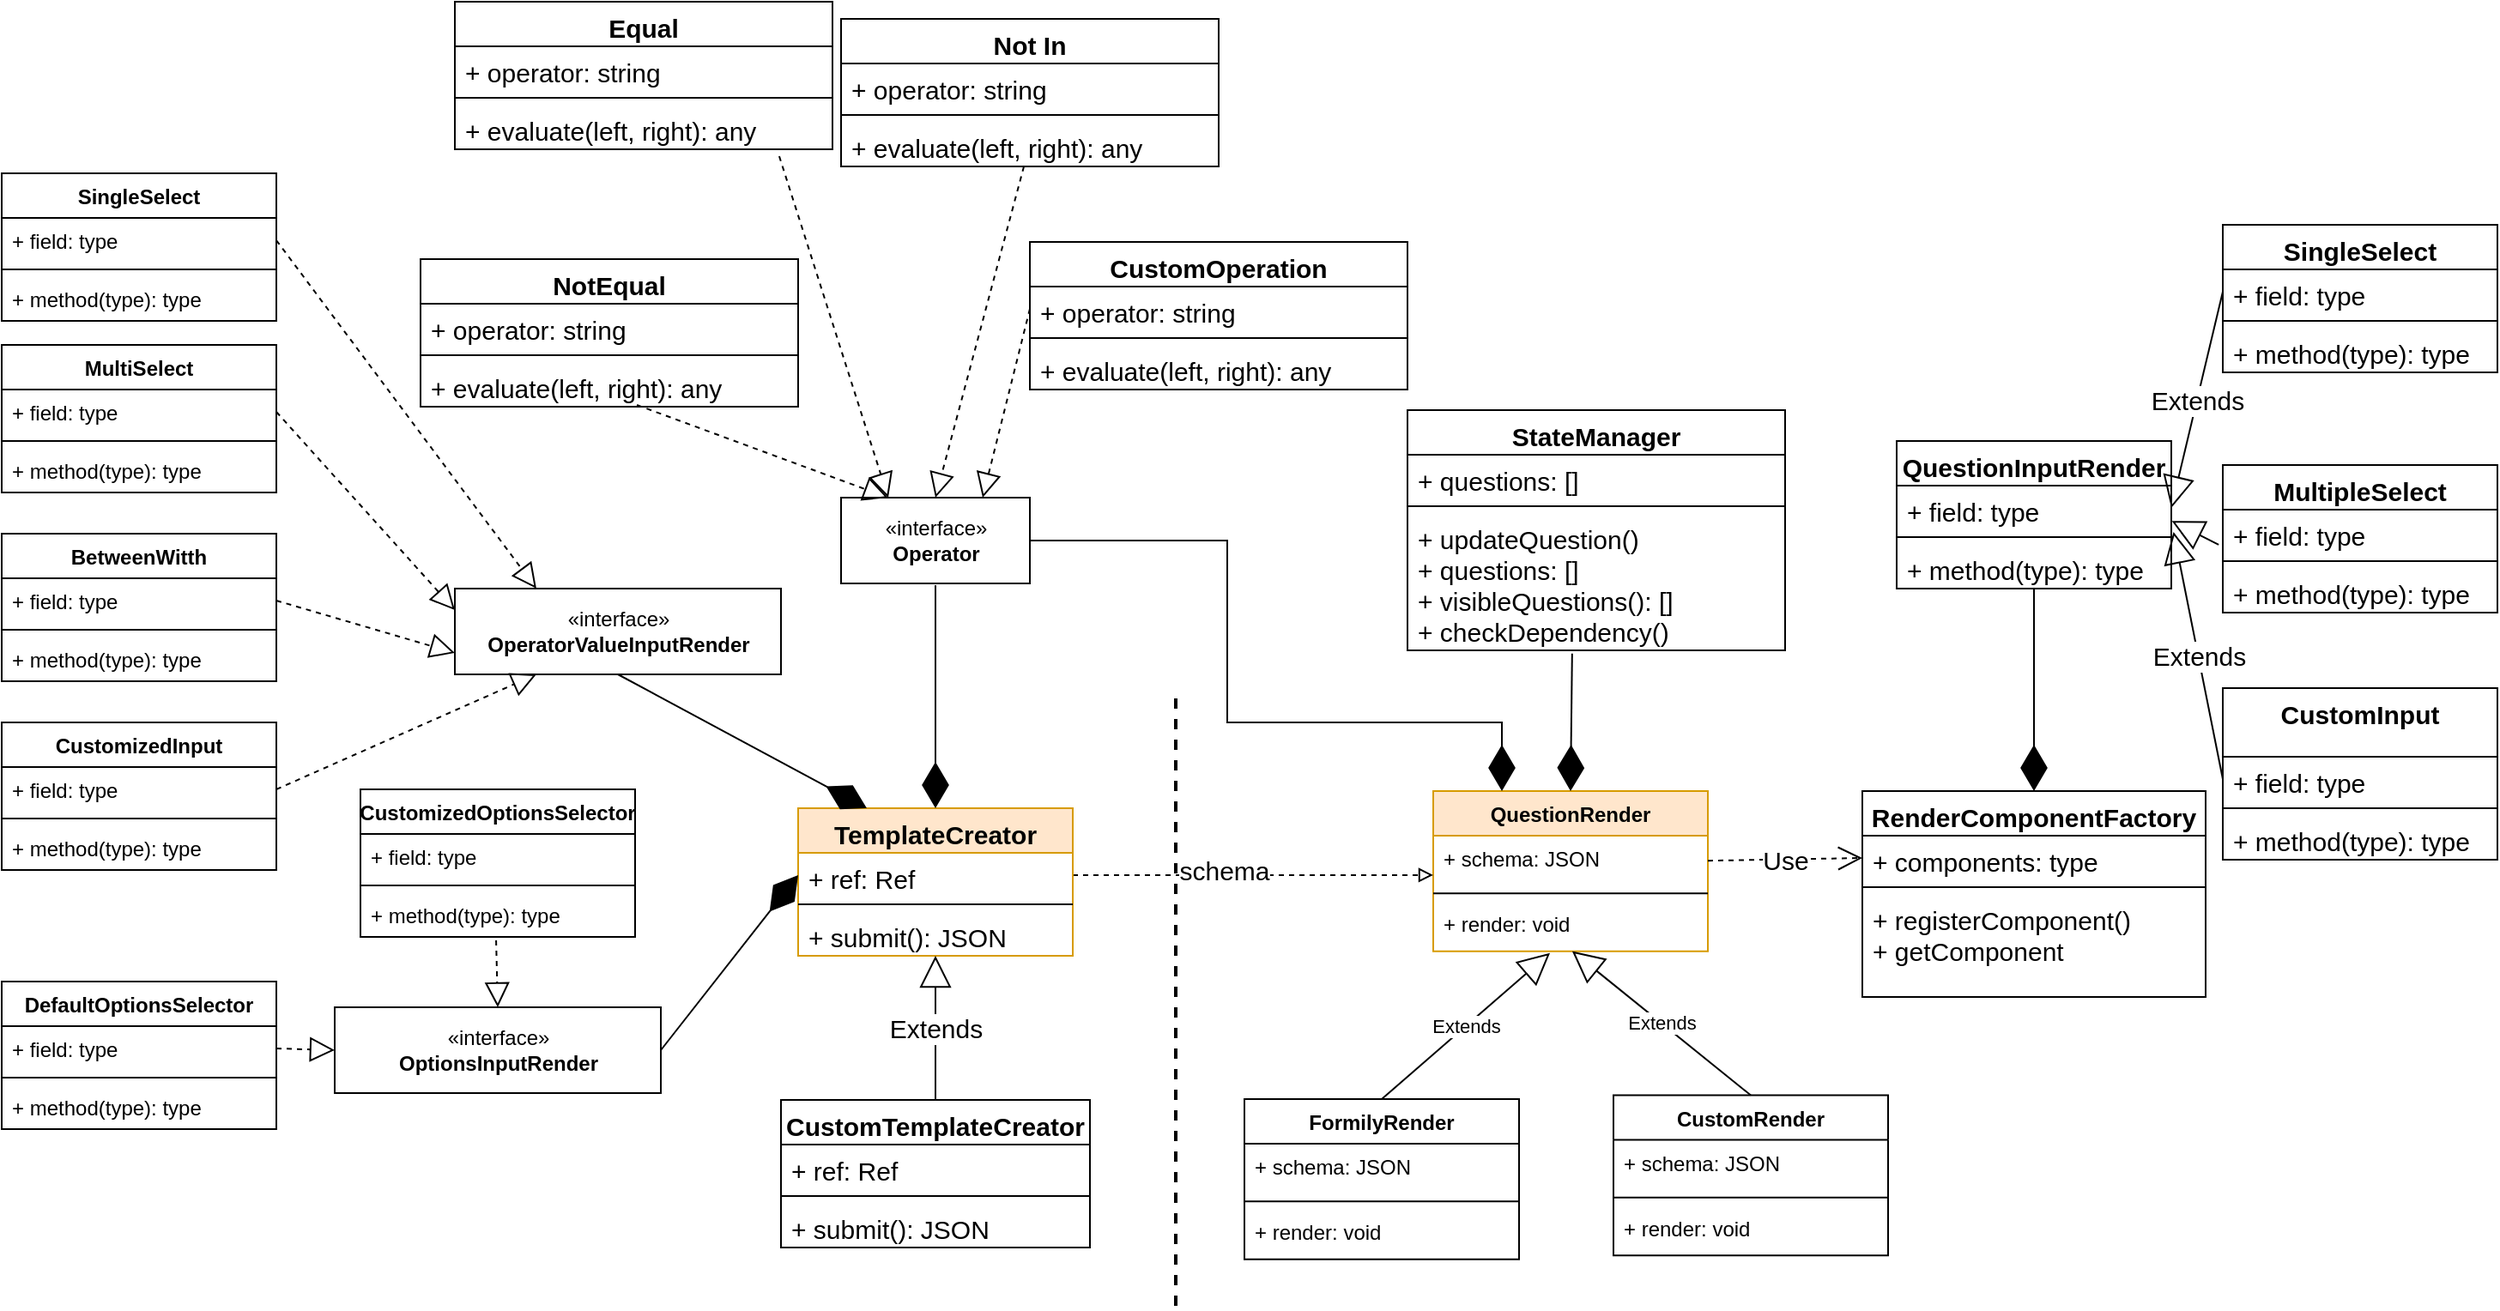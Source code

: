 <mxfile version="20.0.3" type="github">
  <diagram id="yDVKeomo46-3DICR4W65" name="Page-1">
    <mxGraphModel dx="2276" dy="1869" grid="1" gridSize="10" guides="1" tooltips="1" connect="1" arrows="1" fold="1" page="1" pageScale="1" pageWidth="850" pageHeight="1100" math="0" shadow="0">
      <root>
        <mxCell id="0" />
        <mxCell id="1" parent="0" />
        <mxCell id="LFqhlHz371uRSVuWxBN7-13" value="" style="endArrow=none;dashed=1;html=1;strokeWidth=2;rounded=0;" parent="1" edge="1">
          <mxGeometry width="50" height="50" relative="1" as="geometry">
            <mxPoint x="350" y="480" as="sourcePoint" />
            <mxPoint x="350" y="120" as="targetPoint" />
          </mxGeometry>
        </mxCell>
        <mxCell id="LFqhlHz371uRSVuWxBN7-35" value="" style="group" parent="1" vertex="1" connectable="0">
          <mxGeometry x="390" y="180" width="375" height="276" as="geometry" />
        </mxCell>
        <mxCell id="LFqhlHz371uRSVuWxBN7-18" value="QuestionRender" style="swimlane;fontStyle=1;align=center;verticalAlign=top;childLayout=stackLayout;horizontal=1;startSize=26;horizontalStack=0;resizeParent=1;resizeParentMax=0;resizeLast=0;collapsible=1;marginBottom=0;fillColor=#ffe6cc;strokeColor=#d79b00;" parent="LFqhlHz371uRSVuWxBN7-35" vertex="1">
          <mxGeometry x="110" width="160" height="93.317" as="geometry" />
        </mxCell>
        <mxCell id="LFqhlHz371uRSVuWxBN7-19" value="+ schema: JSON" style="text;strokeColor=none;fillColor=none;align=left;verticalAlign=top;spacingLeft=4;spacingRight=4;overflow=hidden;rotatable=0;points=[[0,0.5],[1,0.5]];portConstraint=eastwest;" parent="LFqhlHz371uRSVuWxBN7-18" vertex="1">
          <mxGeometry y="26" width="160" height="29.171" as="geometry" />
        </mxCell>
        <mxCell id="LFqhlHz371uRSVuWxBN7-20" value="" style="line;strokeWidth=1;fillColor=none;align=left;verticalAlign=middle;spacingTop=-1;spacingLeft=3;spacingRight=3;rotatable=0;labelPosition=right;points=[];portConstraint=eastwest;" parent="LFqhlHz371uRSVuWxBN7-18" vertex="1">
          <mxGeometry y="55.171" width="160" height="8.976" as="geometry" />
        </mxCell>
        <mxCell id="LFqhlHz371uRSVuWxBN7-21" value="+ render: void" style="text;strokeColor=none;fillColor=none;align=left;verticalAlign=top;spacingLeft=4;spacingRight=4;overflow=hidden;rotatable=0;points=[[0,0.5],[1,0.5]];portConstraint=eastwest;" parent="LFqhlHz371uRSVuWxBN7-18" vertex="1">
          <mxGeometry y="64.146" width="160" height="29.171" as="geometry" />
        </mxCell>
        <mxCell id="LFqhlHz371uRSVuWxBN7-23" value="FormilyRender" style="swimlane;fontStyle=1;align=center;verticalAlign=top;childLayout=stackLayout;horizontal=1;startSize=26;horizontalStack=0;resizeParent=1;resizeParentMax=0;resizeLast=0;collapsible=1;marginBottom=0;" parent="LFqhlHz371uRSVuWxBN7-35" vertex="1">
          <mxGeometry y="179.512" width="160" height="93.317" as="geometry" />
        </mxCell>
        <mxCell id="LFqhlHz371uRSVuWxBN7-24" value="+ schema: JSON" style="text;strokeColor=none;fillColor=none;align=left;verticalAlign=top;spacingLeft=4;spacingRight=4;overflow=hidden;rotatable=0;points=[[0,0.5],[1,0.5]];portConstraint=eastwest;" parent="LFqhlHz371uRSVuWxBN7-23" vertex="1">
          <mxGeometry y="26" width="160" height="29.171" as="geometry" />
        </mxCell>
        <mxCell id="LFqhlHz371uRSVuWxBN7-25" value="" style="line;strokeWidth=1;fillColor=none;align=left;verticalAlign=middle;spacingTop=-1;spacingLeft=3;spacingRight=3;rotatable=0;labelPosition=right;points=[];portConstraint=eastwest;" parent="LFqhlHz371uRSVuWxBN7-23" vertex="1">
          <mxGeometry y="55.171" width="160" height="8.976" as="geometry" />
        </mxCell>
        <mxCell id="LFqhlHz371uRSVuWxBN7-26" value="+ render: void" style="text;strokeColor=none;fillColor=none;align=left;verticalAlign=top;spacingLeft=4;spacingRight=4;overflow=hidden;rotatable=0;points=[[0,0.5],[1,0.5]];portConstraint=eastwest;" parent="LFqhlHz371uRSVuWxBN7-23" vertex="1">
          <mxGeometry y="64.146" width="160" height="29.171" as="geometry" />
        </mxCell>
        <mxCell id="LFqhlHz371uRSVuWxBN7-27" value="CustomRender" style="swimlane;fontStyle=1;align=center;verticalAlign=top;childLayout=stackLayout;horizontal=1;startSize=26;horizontalStack=0;resizeParent=1;resizeParentMax=0;resizeLast=0;collapsible=1;marginBottom=0;" parent="LFqhlHz371uRSVuWxBN7-35" vertex="1">
          <mxGeometry x="215" y="177.268" width="160" height="93.317" as="geometry" />
        </mxCell>
        <mxCell id="LFqhlHz371uRSVuWxBN7-28" value="+ schema: JSON" style="text;strokeColor=none;fillColor=none;align=left;verticalAlign=top;spacingLeft=4;spacingRight=4;overflow=hidden;rotatable=0;points=[[0,0.5],[1,0.5]];portConstraint=eastwest;" parent="LFqhlHz371uRSVuWxBN7-27" vertex="1">
          <mxGeometry y="26" width="160" height="29.171" as="geometry" />
        </mxCell>
        <mxCell id="LFqhlHz371uRSVuWxBN7-29" value="" style="line;strokeWidth=1;fillColor=none;align=left;verticalAlign=middle;spacingTop=-1;spacingLeft=3;spacingRight=3;rotatable=0;labelPosition=right;points=[];portConstraint=eastwest;" parent="LFqhlHz371uRSVuWxBN7-27" vertex="1">
          <mxGeometry y="55.171" width="160" height="8.976" as="geometry" />
        </mxCell>
        <mxCell id="LFqhlHz371uRSVuWxBN7-30" value="+ render: void" style="text;strokeColor=none;fillColor=none;align=left;verticalAlign=top;spacingLeft=4;spacingRight=4;overflow=hidden;rotatable=0;points=[[0,0.5],[1,0.5]];portConstraint=eastwest;" parent="LFqhlHz371uRSVuWxBN7-27" vertex="1">
          <mxGeometry y="64.146" width="160" height="29.171" as="geometry" />
        </mxCell>
        <mxCell id="LFqhlHz371uRSVuWxBN7-33" value="Extends" style="endArrow=block;endSize=16;endFill=0;html=1;rounded=0;entryX=0.425;entryY=1.038;entryDx=0;entryDy=0;entryPerimeter=0;exitX=0.5;exitY=0;exitDx=0;exitDy=0;" parent="LFqhlHz371uRSVuWxBN7-35" source="LFqhlHz371uRSVuWxBN7-23" target="LFqhlHz371uRSVuWxBN7-21" edge="1">
          <mxGeometry width="160" relative="1" as="geometry">
            <mxPoint x="-50" y="44.878" as="sourcePoint" />
            <mxPoint x="110" y="44.878" as="targetPoint" />
          </mxGeometry>
        </mxCell>
        <mxCell id="LFqhlHz371uRSVuWxBN7-34" value="Extends" style="endArrow=block;endSize=16;endFill=0;html=1;rounded=0;exitX=0.5;exitY=0;exitDx=0;exitDy=0;entryX=0.506;entryY=1;entryDx=0;entryDy=0;entryPerimeter=0;" parent="LFqhlHz371uRSVuWxBN7-35" source="LFqhlHz371uRSVuWxBN7-27" target="LFqhlHz371uRSVuWxBN7-21" edge="1">
          <mxGeometry width="160" relative="1" as="geometry">
            <mxPoint x="-50" y="44.878" as="sourcePoint" />
            <mxPoint x="190" y="100.976" as="targetPoint" />
          </mxGeometry>
        </mxCell>
        <mxCell id="LFqhlHz371uRSVuWxBN7-39" style="edgeStyle=orthogonalEdgeStyle;rounded=0;orthogonalLoop=1;jettySize=auto;html=1;exitX=1;exitY=0.5;exitDx=0;exitDy=0;entryX=0;entryY=0.788;entryDx=0;entryDy=0;entryPerimeter=0;endArrow=block;endFill=0;dashed=1;" parent="1" source="LFqhlHz371uRSVuWxBN7-87" target="LFqhlHz371uRSVuWxBN7-19" edge="1">
          <mxGeometry relative="1" as="geometry">
            <mxPoint x="300" y="239" as="sourcePoint" />
          </mxGeometry>
        </mxCell>
        <mxCell id="LFqhlHz371uRSVuWxBN7-40" value="schema" style="edgeLabel;html=1;align=center;verticalAlign=middle;resizable=0;points=[];fontSize=15;" parent="LFqhlHz371uRSVuWxBN7-39" vertex="1" connectable="0">
          <mxGeometry x="-0.16" y="3" relative="1" as="geometry">
            <mxPoint as="offset" />
          </mxGeometry>
        </mxCell>
        <mxCell id="LFqhlHz371uRSVuWxBN7-41" value="CustomTemplateCreator" style="swimlane;fontStyle=1;align=center;verticalAlign=top;childLayout=stackLayout;horizontal=1;startSize=26;horizontalStack=0;resizeParent=1;resizeParentMax=0;resizeLast=0;collapsible=1;marginBottom=0;fontSize=15;" parent="1" vertex="1">
          <mxGeometry x="120" y="360" width="180" height="86" as="geometry" />
        </mxCell>
        <mxCell id="LFqhlHz371uRSVuWxBN7-42" value="+ ref: Ref" style="text;strokeColor=none;fillColor=none;align=left;verticalAlign=top;spacingLeft=4;spacingRight=4;overflow=hidden;rotatable=0;points=[[0,0.5],[1,0.5]];portConstraint=eastwest;fontSize=15;" parent="LFqhlHz371uRSVuWxBN7-41" vertex="1">
          <mxGeometry y="26" width="180" height="26" as="geometry" />
        </mxCell>
        <mxCell id="LFqhlHz371uRSVuWxBN7-43" value="" style="line;strokeWidth=1;fillColor=none;align=left;verticalAlign=middle;spacingTop=-1;spacingLeft=3;spacingRight=3;rotatable=0;labelPosition=right;points=[];portConstraint=eastwest;fontSize=15;" parent="LFqhlHz371uRSVuWxBN7-41" vertex="1">
          <mxGeometry y="52" width="180" height="8" as="geometry" />
        </mxCell>
        <mxCell id="LFqhlHz371uRSVuWxBN7-44" value="+ submit(): JSON" style="text;strokeColor=none;fillColor=none;align=left;verticalAlign=top;spacingLeft=4;spacingRight=4;overflow=hidden;rotatable=0;points=[[0,0.5],[1,0.5]];portConstraint=eastwest;fontSize=15;" parent="LFqhlHz371uRSVuWxBN7-41" vertex="1">
          <mxGeometry y="60" width="180" height="26" as="geometry" />
        </mxCell>
        <mxCell id="LFqhlHz371uRSVuWxBN7-59" value="Equal" style="swimlane;fontStyle=1;align=center;verticalAlign=top;childLayout=stackLayout;horizontal=1;startSize=26;horizontalStack=0;resizeParent=1;resizeParentMax=0;resizeLast=0;collapsible=1;marginBottom=0;fontSize=15;" parent="1" vertex="1">
          <mxGeometry x="-70" y="-280" width="220" height="86" as="geometry" />
        </mxCell>
        <mxCell id="LFqhlHz371uRSVuWxBN7-60" value="+ operator: string" style="text;strokeColor=none;fillColor=none;align=left;verticalAlign=top;spacingLeft=4;spacingRight=4;overflow=hidden;rotatable=0;points=[[0,0.5],[1,0.5]];portConstraint=eastwest;fontSize=15;" parent="LFqhlHz371uRSVuWxBN7-59" vertex="1">
          <mxGeometry y="26" width="220" height="26" as="geometry" />
        </mxCell>
        <mxCell id="LFqhlHz371uRSVuWxBN7-61" value="" style="line;strokeWidth=1;fillColor=none;align=left;verticalAlign=middle;spacingTop=-1;spacingLeft=3;spacingRight=3;rotatable=0;labelPosition=right;points=[];portConstraint=eastwest;fontSize=15;" parent="LFqhlHz371uRSVuWxBN7-59" vertex="1">
          <mxGeometry y="52" width="220" height="8" as="geometry" />
        </mxCell>
        <mxCell id="LFqhlHz371uRSVuWxBN7-62" value="+ evaluate(left, right): any" style="text;strokeColor=none;fillColor=none;align=left;verticalAlign=top;spacingLeft=4;spacingRight=4;overflow=hidden;rotatable=0;points=[[0,0.5],[1,0.5]];portConstraint=eastwest;fontSize=15;" parent="LFqhlHz371uRSVuWxBN7-59" vertex="1">
          <mxGeometry y="60" width="220" height="26" as="geometry" />
        </mxCell>
        <mxCell id="LFqhlHz371uRSVuWxBN7-63" value="NotEqual" style="swimlane;fontStyle=1;align=center;verticalAlign=top;childLayout=stackLayout;horizontal=1;startSize=26;horizontalStack=0;resizeParent=1;resizeParentMax=0;resizeLast=0;collapsible=1;marginBottom=0;fontSize=15;" parent="1" vertex="1">
          <mxGeometry x="-90" y="-130" width="220" height="86" as="geometry" />
        </mxCell>
        <mxCell id="LFqhlHz371uRSVuWxBN7-64" value="+ operator: string" style="text;strokeColor=none;fillColor=none;align=left;verticalAlign=top;spacingLeft=4;spacingRight=4;overflow=hidden;rotatable=0;points=[[0,0.5],[1,0.5]];portConstraint=eastwest;fontSize=15;" parent="LFqhlHz371uRSVuWxBN7-63" vertex="1">
          <mxGeometry y="26" width="220" height="26" as="geometry" />
        </mxCell>
        <mxCell id="LFqhlHz371uRSVuWxBN7-65" value="" style="line;strokeWidth=1;fillColor=none;align=left;verticalAlign=middle;spacingTop=-1;spacingLeft=3;spacingRight=3;rotatable=0;labelPosition=right;points=[];portConstraint=eastwest;fontSize=15;" parent="LFqhlHz371uRSVuWxBN7-63" vertex="1">
          <mxGeometry y="52" width="220" height="8" as="geometry" />
        </mxCell>
        <mxCell id="LFqhlHz371uRSVuWxBN7-66" value="+ evaluate(left, right): any" style="text;strokeColor=none;fillColor=none;align=left;verticalAlign=top;spacingLeft=4;spacingRight=4;overflow=hidden;rotatable=0;points=[[0,0.5],[1,0.5]];portConstraint=eastwest;fontSize=15;" parent="LFqhlHz371uRSVuWxBN7-63" vertex="1">
          <mxGeometry y="60" width="220" height="26" as="geometry" />
        </mxCell>
        <mxCell id="LFqhlHz371uRSVuWxBN7-68" value="CustomOperation" style="swimlane;fontStyle=1;align=center;verticalAlign=top;childLayout=stackLayout;horizontal=1;startSize=26;horizontalStack=0;resizeParent=1;resizeParentMax=0;resizeLast=0;collapsible=1;marginBottom=0;fontSize=15;" parent="1" vertex="1">
          <mxGeometry x="265" y="-140" width="220" height="86" as="geometry" />
        </mxCell>
        <mxCell id="LFqhlHz371uRSVuWxBN7-69" value="+ operator: string" style="text;strokeColor=none;fillColor=none;align=left;verticalAlign=top;spacingLeft=4;spacingRight=4;overflow=hidden;rotatable=0;points=[[0,0.5],[1,0.5]];portConstraint=eastwest;fontSize=15;" parent="LFqhlHz371uRSVuWxBN7-68" vertex="1">
          <mxGeometry y="26" width="220" height="26" as="geometry" />
        </mxCell>
        <mxCell id="LFqhlHz371uRSVuWxBN7-70" value="" style="line;strokeWidth=1;fillColor=none;align=left;verticalAlign=middle;spacingTop=-1;spacingLeft=3;spacingRight=3;rotatable=0;labelPosition=right;points=[];portConstraint=eastwest;fontSize=15;" parent="LFqhlHz371uRSVuWxBN7-68" vertex="1">
          <mxGeometry y="52" width="220" height="8" as="geometry" />
        </mxCell>
        <mxCell id="LFqhlHz371uRSVuWxBN7-71" value="+ evaluate(left, right): any" style="text;strokeColor=none;fillColor=none;align=left;verticalAlign=top;spacingLeft=4;spacingRight=4;overflow=hidden;rotatable=0;points=[[0,0.5],[1,0.5]];portConstraint=eastwest;fontSize=15;" parent="LFqhlHz371uRSVuWxBN7-68" vertex="1">
          <mxGeometry y="60" width="220" height="26" as="geometry" />
        </mxCell>
        <mxCell id="LFqhlHz371uRSVuWxBN7-86" value="TemplateCreator" style="swimlane;fontStyle=1;align=center;verticalAlign=top;childLayout=stackLayout;horizontal=1;startSize=26;horizontalStack=0;resizeParent=1;resizeParentMax=0;resizeLast=0;collapsible=1;marginBottom=0;fontSize=15;fillColor=#ffe6cc;strokeColor=#d79b00;" parent="1" vertex="1">
          <mxGeometry x="130" y="190" width="160" height="86" as="geometry" />
        </mxCell>
        <mxCell id="LFqhlHz371uRSVuWxBN7-87" value="+ ref: Ref" style="text;strokeColor=none;fillColor=none;align=left;verticalAlign=top;spacingLeft=4;spacingRight=4;overflow=hidden;rotatable=0;points=[[0,0.5],[1,0.5]];portConstraint=eastwest;fontSize=15;" parent="LFqhlHz371uRSVuWxBN7-86" vertex="1">
          <mxGeometry y="26" width="160" height="26" as="geometry" />
        </mxCell>
        <mxCell id="LFqhlHz371uRSVuWxBN7-88" value="" style="line;strokeWidth=1;fillColor=none;align=left;verticalAlign=middle;spacingTop=-1;spacingLeft=3;spacingRight=3;rotatable=0;labelPosition=right;points=[];portConstraint=eastwest;fontSize=15;" parent="LFqhlHz371uRSVuWxBN7-86" vertex="1">
          <mxGeometry y="52" width="160" height="8" as="geometry" />
        </mxCell>
        <mxCell id="LFqhlHz371uRSVuWxBN7-89" value="+ submit(): JSON" style="text;strokeColor=none;fillColor=none;align=left;verticalAlign=top;spacingLeft=4;spacingRight=4;overflow=hidden;rotatable=0;points=[[0,0.5],[1,0.5]];portConstraint=eastwest;fontSize=15;" parent="LFqhlHz371uRSVuWxBN7-86" vertex="1">
          <mxGeometry y="60" width="160" height="26" as="geometry" />
        </mxCell>
        <mxCell id="LFqhlHz371uRSVuWxBN7-95" value="Extends" style="endArrow=block;endSize=16;endFill=0;html=1;rounded=0;fontSize=15;exitX=0.5;exitY=0;exitDx=0;exitDy=0;" parent="1" source="LFqhlHz371uRSVuWxBN7-41" target="LFqhlHz371uRSVuWxBN7-89" edge="1">
          <mxGeometry width="160" relative="1" as="geometry">
            <mxPoint x="390" y="210" as="sourcePoint" />
            <mxPoint x="550" y="210" as="targetPoint" />
          </mxGeometry>
        </mxCell>
        <mxCell id="LFqhlHz371uRSVuWxBN7-96" value="StateManager" style="swimlane;fontStyle=1;align=center;verticalAlign=top;childLayout=stackLayout;horizontal=1;startSize=26;horizontalStack=0;resizeParent=1;resizeParentMax=0;resizeLast=0;collapsible=1;marginBottom=0;fontSize=15;" parent="1" vertex="1">
          <mxGeometry x="485" y="-42" width="220" height="140" as="geometry" />
        </mxCell>
        <mxCell id="LFqhlHz371uRSVuWxBN7-97" value="+ questions: []" style="text;strokeColor=none;fillColor=none;align=left;verticalAlign=top;spacingLeft=4;spacingRight=4;overflow=hidden;rotatable=0;points=[[0,0.5],[1,0.5]];portConstraint=eastwest;fontSize=15;" parent="LFqhlHz371uRSVuWxBN7-96" vertex="1">
          <mxGeometry y="26" width="220" height="26" as="geometry" />
        </mxCell>
        <mxCell id="LFqhlHz371uRSVuWxBN7-98" value="" style="line;strokeWidth=1;fillColor=none;align=left;verticalAlign=middle;spacingTop=-1;spacingLeft=3;spacingRight=3;rotatable=0;labelPosition=right;points=[];portConstraint=eastwest;fontSize=15;" parent="LFqhlHz371uRSVuWxBN7-96" vertex="1">
          <mxGeometry y="52" width="220" height="8" as="geometry" />
        </mxCell>
        <mxCell id="LFqhlHz371uRSVuWxBN7-99" value="+ updateQuestion()&#xa;+ questions: []&#xa;+ visibleQuestions(): []&#xa;+ checkDependency()&#xa;" style="text;strokeColor=none;fillColor=none;align=left;verticalAlign=top;spacingLeft=4;spacingRight=4;overflow=hidden;rotatable=0;points=[[0,0.5],[1,0.5]];portConstraint=eastwest;fontSize=15;" parent="LFqhlHz371uRSVuWxBN7-96" vertex="1">
          <mxGeometry y="60" width="220" height="80" as="geometry" />
        </mxCell>
        <mxCell id="LFqhlHz371uRSVuWxBN7-104" value="" style="endArrow=diamondThin;endFill=1;endSize=24;html=1;rounded=0;fontSize=15;entryX=0.5;entryY=0;entryDx=0;entryDy=0;exitX=0.436;exitY=1.023;exitDx=0;exitDy=0;exitPerimeter=0;" parent="1" source="LFqhlHz371uRSVuWxBN7-99" target="LFqhlHz371uRSVuWxBN7-18" edge="1">
          <mxGeometry width="160" relative="1" as="geometry">
            <mxPoint x="580" y="110" as="sourcePoint" />
            <mxPoint x="540" y="200" as="targetPoint" />
          </mxGeometry>
        </mxCell>
        <mxCell id="LFqhlHz371uRSVuWxBN7-113" value="RenderComponentFactory" style="swimlane;fontStyle=1;align=center;verticalAlign=top;childLayout=stackLayout;horizontal=1;startSize=26;horizontalStack=0;resizeParent=1;resizeParentMax=0;resizeLast=0;collapsible=1;marginBottom=0;fontSize=15;" parent="1" vertex="1">
          <mxGeometry x="750" y="180" width="200" height="120" as="geometry" />
        </mxCell>
        <mxCell id="LFqhlHz371uRSVuWxBN7-114" value="+ components: type" style="text;strokeColor=none;fillColor=none;align=left;verticalAlign=top;spacingLeft=4;spacingRight=4;overflow=hidden;rotatable=0;points=[[0,0.5],[1,0.5]];portConstraint=eastwest;fontSize=15;" parent="LFqhlHz371uRSVuWxBN7-113" vertex="1">
          <mxGeometry y="26" width="200" height="26" as="geometry" />
        </mxCell>
        <mxCell id="LFqhlHz371uRSVuWxBN7-115" value="" style="line;strokeWidth=1;fillColor=none;align=left;verticalAlign=middle;spacingTop=-1;spacingLeft=3;spacingRight=3;rotatable=0;labelPosition=right;points=[];portConstraint=eastwest;fontSize=15;" parent="LFqhlHz371uRSVuWxBN7-113" vertex="1">
          <mxGeometry y="52" width="200" height="8" as="geometry" />
        </mxCell>
        <mxCell id="LFqhlHz371uRSVuWxBN7-116" value="+ registerComponent()&#xa;+ getComponent" style="text;strokeColor=none;fillColor=none;align=left;verticalAlign=top;spacingLeft=4;spacingRight=4;overflow=hidden;rotatable=0;points=[[0,0.5],[1,0.5]];portConstraint=eastwest;fontSize=15;" parent="LFqhlHz371uRSVuWxBN7-113" vertex="1">
          <mxGeometry y="60" width="200" height="60" as="geometry" />
        </mxCell>
        <mxCell id="LFqhlHz371uRSVuWxBN7-117" value="Use" style="endArrow=open;endSize=12;dashed=1;html=1;rounded=0;fontSize=15;exitX=1;exitY=0.5;exitDx=0;exitDy=0;entryX=0;entryY=0.5;entryDx=0;entryDy=0;" parent="1" source="LFqhlHz371uRSVuWxBN7-19" target="LFqhlHz371uRSVuWxBN7-114" edge="1">
          <mxGeometry width="160" relative="1" as="geometry">
            <mxPoint x="380" y="310" as="sourcePoint" />
            <mxPoint x="540" y="310" as="targetPoint" />
          </mxGeometry>
        </mxCell>
        <mxCell id="LFqhlHz371uRSVuWxBN7-118" value="SingleSelect" style="swimlane;fontStyle=1;align=center;verticalAlign=top;childLayout=stackLayout;horizontal=1;startSize=26;horizontalStack=0;resizeParent=1;resizeParentMax=0;resizeLast=0;collapsible=1;marginBottom=0;fontSize=15;" parent="1" vertex="1">
          <mxGeometry x="960" y="-150" width="160" height="86" as="geometry" />
        </mxCell>
        <mxCell id="LFqhlHz371uRSVuWxBN7-119" value="+ field: type" style="text;strokeColor=none;fillColor=none;align=left;verticalAlign=top;spacingLeft=4;spacingRight=4;overflow=hidden;rotatable=0;points=[[0,0.5],[1,0.5]];portConstraint=eastwest;fontSize=15;" parent="LFqhlHz371uRSVuWxBN7-118" vertex="1">
          <mxGeometry y="26" width="160" height="26" as="geometry" />
        </mxCell>
        <mxCell id="LFqhlHz371uRSVuWxBN7-120" value="" style="line;strokeWidth=1;fillColor=none;align=left;verticalAlign=middle;spacingTop=-1;spacingLeft=3;spacingRight=3;rotatable=0;labelPosition=right;points=[];portConstraint=eastwest;fontSize=15;" parent="LFqhlHz371uRSVuWxBN7-118" vertex="1">
          <mxGeometry y="52" width="160" height="8" as="geometry" />
        </mxCell>
        <mxCell id="LFqhlHz371uRSVuWxBN7-121" value="+ method(type): type" style="text;strokeColor=none;fillColor=none;align=left;verticalAlign=top;spacingLeft=4;spacingRight=4;overflow=hidden;rotatable=0;points=[[0,0.5],[1,0.5]];portConstraint=eastwest;fontSize=15;" parent="LFqhlHz371uRSVuWxBN7-118" vertex="1">
          <mxGeometry y="60" width="160" height="26" as="geometry" />
        </mxCell>
        <mxCell id="LFqhlHz371uRSVuWxBN7-122" value="MultipleSelect" style="swimlane;fontStyle=1;align=center;verticalAlign=top;childLayout=stackLayout;horizontal=1;startSize=26;horizontalStack=0;resizeParent=1;resizeParentMax=0;resizeLast=0;collapsible=1;marginBottom=0;fontSize=15;" parent="1" vertex="1">
          <mxGeometry x="960" y="-10" width="160" height="86" as="geometry" />
        </mxCell>
        <mxCell id="LFqhlHz371uRSVuWxBN7-123" value="+ field: type" style="text;strokeColor=none;fillColor=none;align=left;verticalAlign=top;spacingLeft=4;spacingRight=4;overflow=hidden;rotatable=0;points=[[0,0.5],[1,0.5]];portConstraint=eastwest;fontSize=15;" parent="LFqhlHz371uRSVuWxBN7-122" vertex="1">
          <mxGeometry y="26" width="160" height="26" as="geometry" />
        </mxCell>
        <mxCell id="LFqhlHz371uRSVuWxBN7-124" value="" style="line;strokeWidth=1;fillColor=none;align=left;verticalAlign=middle;spacingTop=-1;spacingLeft=3;spacingRight=3;rotatable=0;labelPosition=right;points=[];portConstraint=eastwest;fontSize=15;" parent="LFqhlHz371uRSVuWxBN7-122" vertex="1">
          <mxGeometry y="52" width="160" height="8" as="geometry" />
        </mxCell>
        <mxCell id="LFqhlHz371uRSVuWxBN7-125" value="+ method(type): type" style="text;strokeColor=none;fillColor=none;align=left;verticalAlign=top;spacingLeft=4;spacingRight=4;overflow=hidden;rotatable=0;points=[[0,0.5],[1,0.5]];portConstraint=eastwest;fontSize=15;" parent="LFqhlHz371uRSVuWxBN7-122" vertex="1">
          <mxGeometry y="60" width="160" height="26" as="geometry" />
        </mxCell>
        <mxCell id="LFqhlHz371uRSVuWxBN7-126" value="CustomInput" style="swimlane;fontStyle=1;align=center;verticalAlign=top;childLayout=stackLayout;horizontal=1;startSize=40;horizontalStack=0;resizeParent=1;resizeParentMax=0;resizeLast=0;collapsible=1;marginBottom=0;fontSize=15;" parent="1" vertex="1">
          <mxGeometry x="960" y="120" width="160" height="100" as="geometry" />
        </mxCell>
        <mxCell id="LFqhlHz371uRSVuWxBN7-127" value="+ field: type" style="text;strokeColor=none;fillColor=none;align=left;verticalAlign=top;spacingLeft=4;spacingRight=4;overflow=hidden;rotatable=0;points=[[0,0.5],[1,0.5]];portConstraint=eastwest;fontSize=15;" parent="LFqhlHz371uRSVuWxBN7-126" vertex="1">
          <mxGeometry y="40" width="160" height="26" as="geometry" />
        </mxCell>
        <mxCell id="LFqhlHz371uRSVuWxBN7-128" value="" style="line;strokeWidth=1;fillColor=none;align=left;verticalAlign=middle;spacingTop=-1;spacingLeft=3;spacingRight=3;rotatable=0;labelPosition=right;points=[];portConstraint=eastwest;fontSize=15;" parent="LFqhlHz371uRSVuWxBN7-126" vertex="1">
          <mxGeometry y="66" width="160" height="8" as="geometry" />
        </mxCell>
        <mxCell id="LFqhlHz371uRSVuWxBN7-129" value="+ method(type): type" style="text;strokeColor=none;fillColor=none;align=left;verticalAlign=top;spacingLeft=4;spacingRight=4;overflow=hidden;rotatable=0;points=[[0,0.5],[1,0.5]];portConstraint=eastwest;fontSize=15;" parent="LFqhlHz371uRSVuWxBN7-126" vertex="1">
          <mxGeometry y="74" width="160" height="26" as="geometry" />
        </mxCell>
        <mxCell id="LFqhlHz371uRSVuWxBN7-131" value="QuestionInputRender" style="swimlane;fontStyle=1;align=center;verticalAlign=top;childLayout=stackLayout;horizontal=1;startSize=26;horizontalStack=0;resizeParent=1;resizeParentMax=0;resizeLast=0;collapsible=1;marginBottom=0;fontSize=15;" parent="1" vertex="1">
          <mxGeometry x="770" y="-24" width="160" height="86" as="geometry" />
        </mxCell>
        <mxCell id="LFqhlHz371uRSVuWxBN7-132" value="+ field: type" style="text;strokeColor=none;fillColor=none;align=left;verticalAlign=top;spacingLeft=4;spacingRight=4;overflow=hidden;rotatable=0;points=[[0,0.5],[1,0.5]];portConstraint=eastwest;fontSize=15;" parent="LFqhlHz371uRSVuWxBN7-131" vertex="1">
          <mxGeometry y="26" width="160" height="26" as="geometry" />
        </mxCell>
        <mxCell id="LFqhlHz371uRSVuWxBN7-133" value="" style="line;strokeWidth=1;fillColor=none;align=left;verticalAlign=middle;spacingTop=-1;spacingLeft=3;spacingRight=3;rotatable=0;labelPosition=right;points=[];portConstraint=eastwest;fontSize=15;" parent="LFqhlHz371uRSVuWxBN7-131" vertex="1">
          <mxGeometry y="52" width="160" height="8" as="geometry" />
        </mxCell>
        <mxCell id="LFqhlHz371uRSVuWxBN7-134" value="+ method(type): type" style="text;strokeColor=none;fillColor=none;align=left;verticalAlign=top;spacingLeft=4;spacingRight=4;overflow=hidden;rotatable=0;points=[[0,0.5],[1,0.5]];portConstraint=eastwest;fontSize=15;" parent="LFqhlHz371uRSVuWxBN7-131" vertex="1">
          <mxGeometry y="60" width="160" height="26" as="geometry" />
        </mxCell>
        <mxCell id="LFqhlHz371uRSVuWxBN7-136" value="" style="endArrow=diamondThin;endFill=1;endSize=24;html=1;rounded=0;fontSize=15;entryX=0.5;entryY=0;entryDx=0;entryDy=0;" parent="1" source="LFqhlHz371uRSVuWxBN7-134" target="LFqhlHz371uRSVuWxBN7-113" edge="1">
          <mxGeometry width="160" relative="1" as="geometry">
            <mxPoint x="600" y="40" as="sourcePoint" />
            <mxPoint x="760" y="40" as="targetPoint" />
          </mxGeometry>
        </mxCell>
        <mxCell id="LFqhlHz371uRSVuWxBN7-137" value="Extends" style="endArrow=block;endSize=16;endFill=0;html=1;rounded=0;fontSize=15;exitX=0;exitY=0.5;exitDx=0;exitDy=0;entryX=1;entryY=0.5;entryDx=0;entryDy=0;" parent="1" source="LFqhlHz371uRSVuWxBN7-119" target="LFqhlHz371uRSVuWxBN7-132" edge="1">
          <mxGeometry width="160" relative="1" as="geometry">
            <mxPoint x="600" y="40" as="sourcePoint" />
            <mxPoint x="760" y="40" as="targetPoint" />
          </mxGeometry>
        </mxCell>
        <mxCell id="LFqhlHz371uRSVuWxBN7-138" value="" style="endArrow=block;endSize=16;endFill=0;html=1;rounded=0;fontSize=15;exitX=-0.015;exitY=0.787;exitDx=0;exitDy=0;exitPerimeter=0;entryX=1.002;entryY=0.794;entryDx=0;entryDy=0;entryPerimeter=0;" parent="1" source="LFqhlHz371uRSVuWxBN7-123" target="LFqhlHz371uRSVuWxBN7-132" edge="1">
          <mxGeometry width="160" relative="1" as="geometry">
            <mxPoint x="600" y="40" as="sourcePoint" />
            <mxPoint x="760" y="40" as="targetPoint" />
          </mxGeometry>
        </mxCell>
        <mxCell id="LFqhlHz371uRSVuWxBN7-139" value="Extends" style="endArrow=block;endSize=16;endFill=0;html=1;rounded=0;fontSize=15;exitX=0;exitY=0.5;exitDx=0;exitDy=0;entryX=1.008;entryY=1.038;entryDx=0;entryDy=0;entryPerimeter=0;" parent="1" source="LFqhlHz371uRSVuWxBN7-127" target="LFqhlHz371uRSVuWxBN7-132" edge="1">
          <mxGeometry width="160" relative="1" as="geometry">
            <mxPoint x="600" y="40" as="sourcePoint" />
            <mxPoint x="760" y="40" as="targetPoint" />
          </mxGeometry>
        </mxCell>
        <mxCell id="lLfdVDOCTC8emgnfOahv-1" value="«interface»&lt;br&gt;&lt;b&gt;OperatorValueInputRender&lt;/b&gt;" style="html=1;" vertex="1" parent="1">
          <mxGeometry x="-70" y="62" width="190" height="50" as="geometry" />
        </mxCell>
        <mxCell id="lLfdVDOCTC8emgnfOahv-2" value="" style="endArrow=diamondThin;endFill=1;endSize=24;html=1;rounded=0;entryX=0.5;entryY=0;entryDx=0;entryDy=0;" edge="1" parent="1" target="LFqhlHz371uRSVuWxBN7-86">
          <mxGeometry width="160" relative="1" as="geometry">
            <mxPoint x="210" y="60" as="sourcePoint" />
            <mxPoint x="320" y="80" as="targetPoint" />
          </mxGeometry>
        </mxCell>
        <mxCell id="lLfdVDOCTC8emgnfOahv-5" value="" style="endArrow=diamondThin;endFill=1;endSize=24;html=1;rounded=0;exitX=0.5;exitY=1;exitDx=0;exitDy=0;entryX=0.25;entryY=0;entryDx=0;entryDy=0;" edge="1" parent="1" source="lLfdVDOCTC8emgnfOahv-1" target="LFqhlHz371uRSVuWxBN7-86">
          <mxGeometry width="160" relative="1" as="geometry">
            <mxPoint x="160" y="80" as="sourcePoint" />
            <mxPoint x="120" y="170" as="targetPoint" />
          </mxGeometry>
        </mxCell>
        <mxCell id="lLfdVDOCTC8emgnfOahv-6" value="MultiSelect" style="swimlane;fontStyle=1;align=center;verticalAlign=top;childLayout=stackLayout;horizontal=1;startSize=26;horizontalStack=0;resizeParent=1;resizeParentMax=0;resizeLast=0;collapsible=1;marginBottom=0;" vertex="1" parent="1">
          <mxGeometry x="-334" y="-80" width="160" height="86" as="geometry" />
        </mxCell>
        <mxCell id="lLfdVDOCTC8emgnfOahv-7" value="+ field: type" style="text;strokeColor=none;fillColor=none;align=left;verticalAlign=top;spacingLeft=4;spacingRight=4;overflow=hidden;rotatable=0;points=[[0,0.5],[1,0.5]];portConstraint=eastwest;" vertex="1" parent="lLfdVDOCTC8emgnfOahv-6">
          <mxGeometry y="26" width="160" height="26" as="geometry" />
        </mxCell>
        <mxCell id="lLfdVDOCTC8emgnfOahv-8" value="" style="line;strokeWidth=1;fillColor=none;align=left;verticalAlign=middle;spacingTop=-1;spacingLeft=3;spacingRight=3;rotatable=0;labelPosition=right;points=[];portConstraint=eastwest;" vertex="1" parent="lLfdVDOCTC8emgnfOahv-6">
          <mxGeometry y="52" width="160" height="8" as="geometry" />
        </mxCell>
        <mxCell id="lLfdVDOCTC8emgnfOahv-9" value="+ method(type): type" style="text;strokeColor=none;fillColor=none;align=left;verticalAlign=top;spacingLeft=4;spacingRight=4;overflow=hidden;rotatable=0;points=[[0,0.5],[1,0.5]];portConstraint=eastwest;" vertex="1" parent="lLfdVDOCTC8emgnfOahv-6">
          <mxGeometry y="60" width="160" height="26" as="geometry" />
        </mxCell>
        <mxCell id="lLfdVDOCTC8emgnfOahv-10" value="BetweenWitth" style="swimlane;fontStyle=1;align=center;verticalAlign=top;childLayout=stackLayout;horizontal=1;startSize=26;horizontalStack=0;resizeParent=1;resizeParentMax=0;resizeLast=0;collapsible=1;marginBottom=0;" vertex="1" parent="1">
          <mxGeometry x="-334" y="30" width="160" height="86" as="geometry" />
        </mxCell>
        <mxCell id="lLfdVDOCTC8emgnfOahv-11" value="+ field: type" style="text;strokeColor=none;fillColor=none;align=left;verticalAlign=top;spacingLeft=4;spacingRight=4;overflow=hidden;rotatable=0;points=[[0,0.5],[1,0.5]];portConstraint=eastwest;" vertex="1" parent="lLfdVDOCTC8emgnfOahv-10">
          <mxGeometry y="26" width="160" height="26" as="geometry" />
        </mxCell>
        <mxCell id="lLfdVDOCTC8emgnfOahv-12" value="" style="line;strokeWidth=1;fillColor=none;align=left;verticalAlign=middle;spacingTop=-1;spacingLeft=3;spacingRight=3;rotatable=0;labelPosition=right;points=[];portConstraint=eastwest;" vertex="1" parent="lLfdVDOCTC8emgnfOahv-10">
          <mxGeometry y="52" width="160" height="8" as="geometry" />
        </mxCell>
        <mxCell id="lLfdVDOCTC8emgnfOahv-13" value="+ method(type): type" style="text;strokeColor=none;fillColor=none;align=left;verticalAlign=top;spacingLeft=4;spacingRight=4;overflow=hidden;rotatable=0;points=[[0,0.5],[1,0.5]];portConstraint=eastwest;" vertex="1" parent="lLfdVDOCTC8emgnfOahv-10">
          <mxGeometry y="60" width="160" height="26" as="geometry" />
        </mxCell>
        <mxCell id="lLfdVDOCTC8emgnfOahv-14" value="CustomizedInput" style="swimlane;fontStyle=1;align=center;verticalAlign=top;childLayout=stackLayout;horizontal=1;startSize=26;horizontalStack=0;resizeParent=1;resizeParentMax=0;resizeLast=0;collapsible=1;marginBottom=0;" vertex="1" parent="1">
          <mxGeometry x="-334" y="140" width="160" height="86" as="geometry" />
        </mxCell>
        <mxCell id="lLfdVDOCTC8emgnfOahv-15" value="+ field: type" style="text;strokeColor=none;fillColor=none;align=left;verticalAlign=top;spacingLeft=4;spacingRight=4;overflow=hidden;rotatable=0;points=[[0,0.5],[1,0.5]];portConstraint=eastwest;" vertex="1" parent="lLfdVDOCTC8emgnfOahv-14">
          <mxGeometry y="26" width="160" height="26" as="geometry" />
        </mxCell>
        <mxCell id="lLfdVDOCTC8emgnfOahv-16" value="" style="line;strokeWidth=1;fillColor=none;align=left;verticalAlign=middle;spacingTop=-1;spacingLeft=3;spacingRight=3;rotatable=0;labelPosition=right;points=[];portConstraint=eastwest;" vertex="1" parent="lLfdVDOCTC8emgnfOahv-14">
          <mxGeometry y="52" width="160" height="8" as="geometry" />
        </mxCell>
        <mxCell id="lLfdVDOCTC8emgnfOahv-17" value="+ method(type): type" style="text;strokeColor=none;fillColor=none;align=left;verticalAlign=top;spacingLeft=4;spacingRight=4;overflow=hidden;rotatable=0;points=[[0,0.5],[1,0.5]];portConstraint=eastwest;" vertex="1" parent="lLfdVDOCTC8emgnfOahv-14">
          <mxGeometry y="60" width="160" height="26" as="geometry" />
        </mxCell>
        <mxCell id="lLfdVDOCTC8emgnfOahv-18" value="SingleSelect" style="swimlane;fontStyle=1;align=center;verticalAlign=top;childLayout=stackLayout;horizontal=1;startSize=26;horizontalStack=0;resizeParent=1;resizeParentMax=0;resizeLast=0;collapsible=1;marginBottom=0;" vertex="1" parent="1">
          <mxGeometry x="-334" y="-180" width="160" height="86" as="geometry" />
        </mxCell>
        <mxCell id="lLfdVDOCTC8emgnfOahv-19" value="+ field: type" style="text;strokeColor=none;fillColor=none;align=left;verticalAlign=top;spacingLeft=4;spacingRight=4;overflow=hidden;rotatable=0;points=[[0,0.5],[1,0.5]];portConstraint=eastwest;" vertex="1" parent="lLfdVDOCTC8emgnfOahv-18">
          <mxGeometry y="26" width="160" height="26" as="geometry" />
        </mxCell>
        <mxCell id="lLfdVDOCTC8emgnfOahv-20" value="" style="line;strokeWidth=1;fillColor=none;align=left;verticalAlign=middle;spacingTop=-1;spacingLeft=3;spacingRight=3;rotatable=0;labelPosition=right;points=[];portConstraint=eastwest;" vertex="1" parent="lLfdVDOCTC8emgnfOahv-18">
          <mxGeometry y="52" width="160" height="8" as="geometry" />
        </mxCell>
        <mxCell id="lLfdVDOCTC8emgnfOahv-21" value="+ method(type): type" style="text;strokeColor=none;fillColor=none;align=left;verticalAlign=top;spacingLeft=4;spacingRight=4;overflow=hidden;rotatable=0;points=[[0,0.5],[1,0.5]];portConstraint=eastwest;" vertex="1" parent="lLfdVDOCTC8emgnfOahv-18">
          <mxGeometry y="60" width="160" height="26" as="geometry" />
        </mxCell>
        <mxCell id="lLfdVDOCTC8emgnfOahv-22" value="" style="endArrow=block;dashed=1;endFill=0;endSize=12;html=1;rounded=0;exitX=1;exitY=0.5;exitDx=0;exitDy=0;entryX=0.25;entryY=0;entryDx=0;entryDy=0;" edge="1" parent="1" source="lLfdVDOCTC8emgnfOahv-19" target="lLfdVDOCTC8emgnfOahv-1">
          <mxGeometry width="160" relative="1" as="geometry">
            <mxPoint x="-10" y="10" as="sourcePoint" />
            <mxPoint x="30" y="10" as="targetPoint" />
          </mxGeometry>
        </mxCell>
        <mxCell id="lLfdVDOCTC8emgnfOahv-23" value="" style="endArrow=block;dashed=1;endFill=0;endSize=12;html=1;rounded=0;exitX=1;exitY=0.5;exitDx=0;exitDy=0;entryX=0;entryY=0.25;entryDx=0;entryDy=0;" edge="1" parent="1" source="lLfdVDOCTC8emgnfOahv-7" target="lLfdVDOCTC8emgnfOahv-1">
          <mxGeometry width="160" relative="1" as="geometry">
            <mxPoint x="-150" y="-131" as="sourcePoint" />
            <mxPoint x="40" y="20" as="targetPoint" />
          </mxGeometry>
        </mxCell>
        <mxCell id="lLfdVDOCTC8emgnfOahv-24" value="" style="endArrow=block;dashed=1;endFill=0;endSize=12;html=1;rounded=0;exitX=1;exitY=0.5;exitDx=0;exitDy=0;entryX=0;entryY=0.75;entryDx=0;entryDy=0;" edge="1" parent="1" source="lLfdVDOCTC8emgnfOahv-11" target="lLfdVDOCTC8emgnfOahv-1">
          <mxGeometry width="160" relative="1" as="geometry">
            <mxPoint x="-140" y="-121" as="sourcePoint" />
            <mxPoint x="50" y="30" as="targetPoint" />
          </mxGeometry>
        </mxCell>
        <mxCell id="lLfdVDOCTC8emgnfOahv-25" value="" style="endArrow=block;dashed=1;endFill=0;endSize=12;html=1;rounded=0;exitX=1;exitY=0.5;exitDx=0;exitDy=0;entryX=0.25;entryY=1;entryDx=0;entryDy=0;" edge="1" parent="1" source="lLfdVDOCTC8emgnfOahv-15" target="lLfdVDOCTC8emgnfOahv-1">
          <mxGeometry width="160" relative="1" as="geometry">
            <mxPoint x="-130" y="-111" as="sourcePoint" />
            <mxPoint x="60" y="40" as="targetPoint" />
          </mxGeometry>
        </mxCell>
        <mxCell id="lLfdVDOCTC8emgnfOahv-27" value="«interface»&lt;br&gt;&lt;b&gt;Operator&lt;/b&gt;" style="html=1;" vertex="1" parent="1">
          <mxGeometry x="155" y="9" width="110" height="50" as="geometry" />
        </mxCell>
        <mxCell id="lLfdVDOCTC8emgnfOahv-28" value="" style="endArrow=block;dashed=1;endFill=0;endSize=12;html=1;rounded=0;exitX=0.859;exitY=1.154;exitDx=0;exitDy=0;exitPerimeter=0;entryX=0.25;entryY=0;entryDx=0;entryDy=0;" edge="1" parent="1" source="LFqhlHz371uRSVuWxBN7-62" target="lLfdVDOCTC8emgnfOahv-27">
          <mxGeometry width="160" relative="1" as="geometry">
            <mxPoint x="-10" y="10" as="sourcePoint" />
            <mxPoint x="150" y="10" as="targetPoint" />
          </mxGeometry>
        </mxCell>
        <mxCell id="lLfdVDOCTC8emgnfOahv-29" value="" style="endArrow=block;dashed=1;endFill=0;endSize=12;html=1;rounded=0;exitX=0.573;exitY=0.962;exitDx=0;exitDy=0;exitPerimeter=0;entryX=0.25;entryY=0;entryDx=0;entryDy=0;" edge="1" parent="1" source="LFqhlHz371uRSVuWxBN7-66" target="lLfdVDOCTC8emgnfOahv-27">
          <mxGeometry width="160" relative="1" as="geometry">
            <mxPoint x="122.96" y="-71.998" as="sourcePoint" />
            <mxPoint x="192.5" y="19" as="targetPoint" />
          </mxGeometry>
        </mxCell>
        <mxCell id="lLfdVDOCTC8emgnfOahv-31" value="Not In" style="swimlane;fontStyle=1;align=center;verticalAlign=top;childLayout=stackLayout;horizontal=1;startSize=26;horizontalStack=0;resizeParent=1;resizeParentMax=0;resizeLast=0;collapsible=1;marginBottom=0;fontSize=15;" vertex="1" parent="1">
          <mxGeometry x="155" y="-270" width="220" height="86" as="geometry" />
        </mxCell>
        <mxCell id="lLfdVDOCTC8emgnfOahv-32" value="+ operator: string" style="text;strokeColor=none;fillColor=none;align=left;verticalAlign=top;spacingLeft=4;spacingRight=4;overflow=hidden;rotatable=0;points=[[0,0.5],[1,0.5]];portConstraint=eastwest;fontSize=15;" vertex="1" parent="lLfdVDOCTC8emgnfOahv-31">
          <mxGeometry y="26" width="220" height="26" as="geometry" />
        </mxCell>
        <mxCell id="lLfdVDOCTC8emgnfOahv-33" value="" style="line;strokeWidth=1;fillColor=none;align=left;verticalAlign=middle;spacingTop=-1;spacingLeft=3;spacingRight=3;rotatable=0;labelPosition=right;points=[];portConstraint=eastwest;fontSize=15;" vertex="1" parent="lLfdVDOCTC8emgnfOahv-31">
          <mxGeometry y="52" width="220" height="8" as="geometry" />
        </mxCell>
        <mxCell id="lLfdVDOCTC8emgnfOahv-34" value="+ evaluate(left, right): any" style="text;strokeColor=none;fillColor=none;align=left;verticalAlign=top;spacingLeft=4;spacingRight=4;overflow=hidden;rotatable=0;points=[[0,0.5],[1,0.5]];portConstraint=eastwest;fontSize=15;" vertex="1" parent="lLfdVDOCTC8emgnfOahv-31">
          <mxGeometry y="60" width="220" height="26" as="geometry" />
        </mxCell>
        <mxCell id="lLfdVDOCTC8emgnfOahv-35" value="" style="endArrow=block;dashed=1;endFill=0;endSize=12;html=1;rounded=0;entryX=0.5;entryY=0;entryDx=0;entryDy=0;" edge="1" parent="1" source="lLfdVDOCTC8emgnfOahv-34" target="lLfdVDOCTC8emgnfOahv-27">
          <mxGeometry width="160" relative="1" as="geometry">
            <mxPoint x="128.98" y="-179.996" as="sourcePoint" />
            <mxPoint x="192.5" y="19" as="targetPoint" />
          </mxGeometry>
        </mxCell>
        <mxCell id="lLfdVDOCTC8emgnfOahv-36" value="" style="endArrow=block;dashed=1;endFill=0;endSize=12;html=1;rounded=0;exitX=0;exitY=0.5;exitDx=0;exitDy=0;entryX=0.75;entryY=0;entryDx=0;entryDy=0;" edge="1" parent="1" source="LFqhlHz371uRSVuWxBN7-69" target="lLfdVDOCTC8emgnfOahv-27">
          <mxGeometry width="160" relative="1" as="geometry">
            <mxPoint x="138.98" y="-169.996" as="sourcePoint" />
            <mxPoint x="240" as="targetPoint" />
          </mxGeometry>
        </mxCell>
        <mxCell id="lLfdVDOCTC8emgnfOahv-37" value="" style="endArrow=diamondThin;endFill=1;endSize=24;html=1;rounded=0;entryX=0.25;entryY=0;entryDx=0;entryDy=0;exitX=1;exitY=0.5;exitDx=0;exitDy=0;" edge="1" parent="1" source="lLfdVDOCTC8emgnfOahv-27" target="LFqhlHz371uRSVuWxBN7-18">
          <mxGeometry width="160" relative="1" as="geometry">
            <mxPoint x="220" y="70" as="sourcePoint" />
            <mxPoint x="220" y="200" as="targetPoint" />
            <Array as="points">
              <mxPoint x="380" y="34" />
              <mxPoint x="380" y="140" />
              <mxPoint x="540" y="140" />
            </Array>
          </mxGeometry>
        </mxCell>
        <mxCell id="lLfdVDOCTC8emgnfOahv-38" value="«interface»&lt;br&gt;&lt;b&gt;OptionsInputRender&lt;/b&gt;" style="html=1;" vertex="1" parent="1">
          <mxGeometry x="-140" y="306" width="190" height="50" as="geometry" />
        </mxCell>
        <mxCell id="lLfdVDOCTC8emgnfOahv-40" value="" style="endArrow=diamondThin;endFill=1;endSize=24;html=1;rounded=0;exitX=1;exitY=0.5;exitDx=0;exitDy=0;entryX=0;entryY=0.5;entryDx=0;entryDy=0;" edge="1" parent="1" source="lLfdVDOCTC8emgnfOahv-38" target="LFqhlHz371uRSVuWxBN7-87">
          <mxGeometry width="160" relative="1" as="geometry">
            <mxPoint x="35" y="122" as="sourcePoint" />
            <mxPoint x="180" y="200" as="targetPoint" />
          </mxGeometry>
        </mxCell>
        <mxCell id="lLfdVDOCTC8emgnfOahv-41" value="DefaultOptionsSelector" style="swimlane;fontStyle=1;align=center;verticalAlign=top;childLayout=stackLayout;horizontal=1;startSize=26;horizontalStack=0;resizeParent=1;resizeParentMax=0;resizeLast=0;collapsible=1;marginBottom=0;" vertex="1" parent="1">
          <mxGeometry x="-334" y="291" width="160" height="86" as="geometry" />
        </mxCell>
        <mxCell id="lLfdVDOCTC8emgnfOahv-42" value="+ field: type" style="text;strokeColor=none;fillColor=none;align=left;verticalAlign=top;spacingLeft=4;spacingRight=4;overflow=hidden;rotatable=0;points=[[0,0.5],[1,0.5]];portConstraint=eastwest;" vertex="1" parent="lLfdVDOCTC8emgnfOahv-41">
          <mxGeometry y="26" width="160" height="26" as="geometry" />
        </mxCell>
        <mxCell id="lLfdVDOCTC8emgnfOahv-43" value="" style="line;strokeWidth=1;fillColor=none;align=left;verticalAlign=middle;spacingTop=-1;spacingLeft=3;spacingRight=3;rotatable=0;labelPosition=right;points=[];portConstraint=eastwest;" vertex="1" parent="lLfdVDOCTC8emgnfOahv-41">
          <mxGeometry y="52" width="160" height="8" as="geometry" />
        </mxCell>
        <mxCell id="lLfdVDOCTC8emgnfOahv-44" value="+ method(type): type" style="text;strokeColor=none;fillColor=none;align=left;verticalAlign=top;spacingLeft=4;spacingRight=4;overflow=hidden;rotatable=0;points=[[0,0.5],[1,0.5]];portConstraint=eastwest;" vertex="1" parent="lLfdVDOCTC8emgnfOahv-41">
          <mxGeometry y="60" width="160" height="26" as="geometry" />
        </mxCell>
        <mxCell id="lLfdVDOCTC8emgnfOahv-45" value="CustomizedOptionsSelector" style="swimlane;fontStyle=1;align=center;verticalAlign=top;childLayout=stackLayout;horizontal=1;startSize=26;horizontalStack=0;resizeParent=1;resizeParentMax=0;resizeLast=0;collapsible=1;marginBottom=0;" vertex="1" parent="1">
          <mxGeometry x="-125" y="179" width="160" height="86" as="geometry" />
        </mxCell>
        <mxCell id="lLfdVDOCTC8emgnfOahv-46" value="+ field: type" style="text;strokeColor=none;fillColor=none;align=left;verticalAlign=top;spacingLeft=4;spacingRight=4;overflow=hidden;rotatable=0;points=[[0,0.5],[1,0.5]];portConstraint=eastwest;" vertex="1" parent="lLfdVDOCTC8emgnfOahv-45">
          <mxGeometry y="26" width="160" height="26" as="geometry" />
        </mxCell>
        <mxCell id="lLfdVDOCTC8emgnfOahv-47" value="" style="line;strokeWidth=1;fillColor=none;align=left;verticalAlign=middle;spacingTop=-1;spacingLeft=3;spacingRight=3;rotatable=0;labelPosition=right;points=[];portConstraint=eastwest;" vertex="1" parent="lLfdVDOCTC8emgnfOahv-45">
          <mxGeometry y="52" width="160" height="8" as="geometry" />
        </mxCell>
        <mxCell id="lLfdVDOCTC8emgnfOahv-48" value="+ method(type): type" style="text;strokeColor=none;fillColor=none;align=left;verticalAlign=top;spacingLeft=4;spacingRight=4;overflow=hidden;rotatable=0;points=[[0,0.5],[1,0.5]];portConstraint=eastwest;" vertex="1" parent="lLfdVDOCTC8emgnfOahv-45">
          <mxGeometry y="60" width="160" height="26" as="geometry" />
        </mxCell>
        <mxCell id="lLfdVDOCTC8emgnfOahv-49" value="" style="endArrow=block;dashed=1;endFill=0;endSize=12;html=1;rounded=0;exitX=1;exitY=0.5;exitDx=0;exitDy=0;entryX=0;entryY=0.5;entryDx=0;entryDy=0;" edge="1" parent="1" source="lLfdVDOCTC8emgnfOahv-42" target="lLfdVDOCTC8emgnfOahv-38">
          <mxGeometry width="160" relative="1" as="geometry">
            <mxPoint x="70" y="240" as="sourcePoint" />
            <mxPoint x="230" y="240" as="targetPoint" />
          </mxGeometry>
        </mxCell>
        <mxCell id="lLfdVDOCTC8emgnfOahv-50" value="" style="endArrow=block;dashed=1;endFill=0;endSize=12;html=1;rounded=0;exitX=0.494;exitY=1.077;exitDx=0;exitDy=0;exitPerimeter=0;entryX=0.5;entryY=0;entryDx=0;entryDy=0;" edge="1" parent="1" source="lLfdVDOCTC8emgnfOahv-48" target="lLfdVDOCTC8emgnfOahv-38">
          <mxGeometry width="160" relative="1" as="geometry">
            <mxPoint x="-125" y="420" as="sourcePoint" />
            <mxPoint x="-125" y="470" as="targetPoint" />
          </mxGeometry>
        </mxCell>
      </root>
    </mxGraphModel>
  </diagram>
</mxfile>
